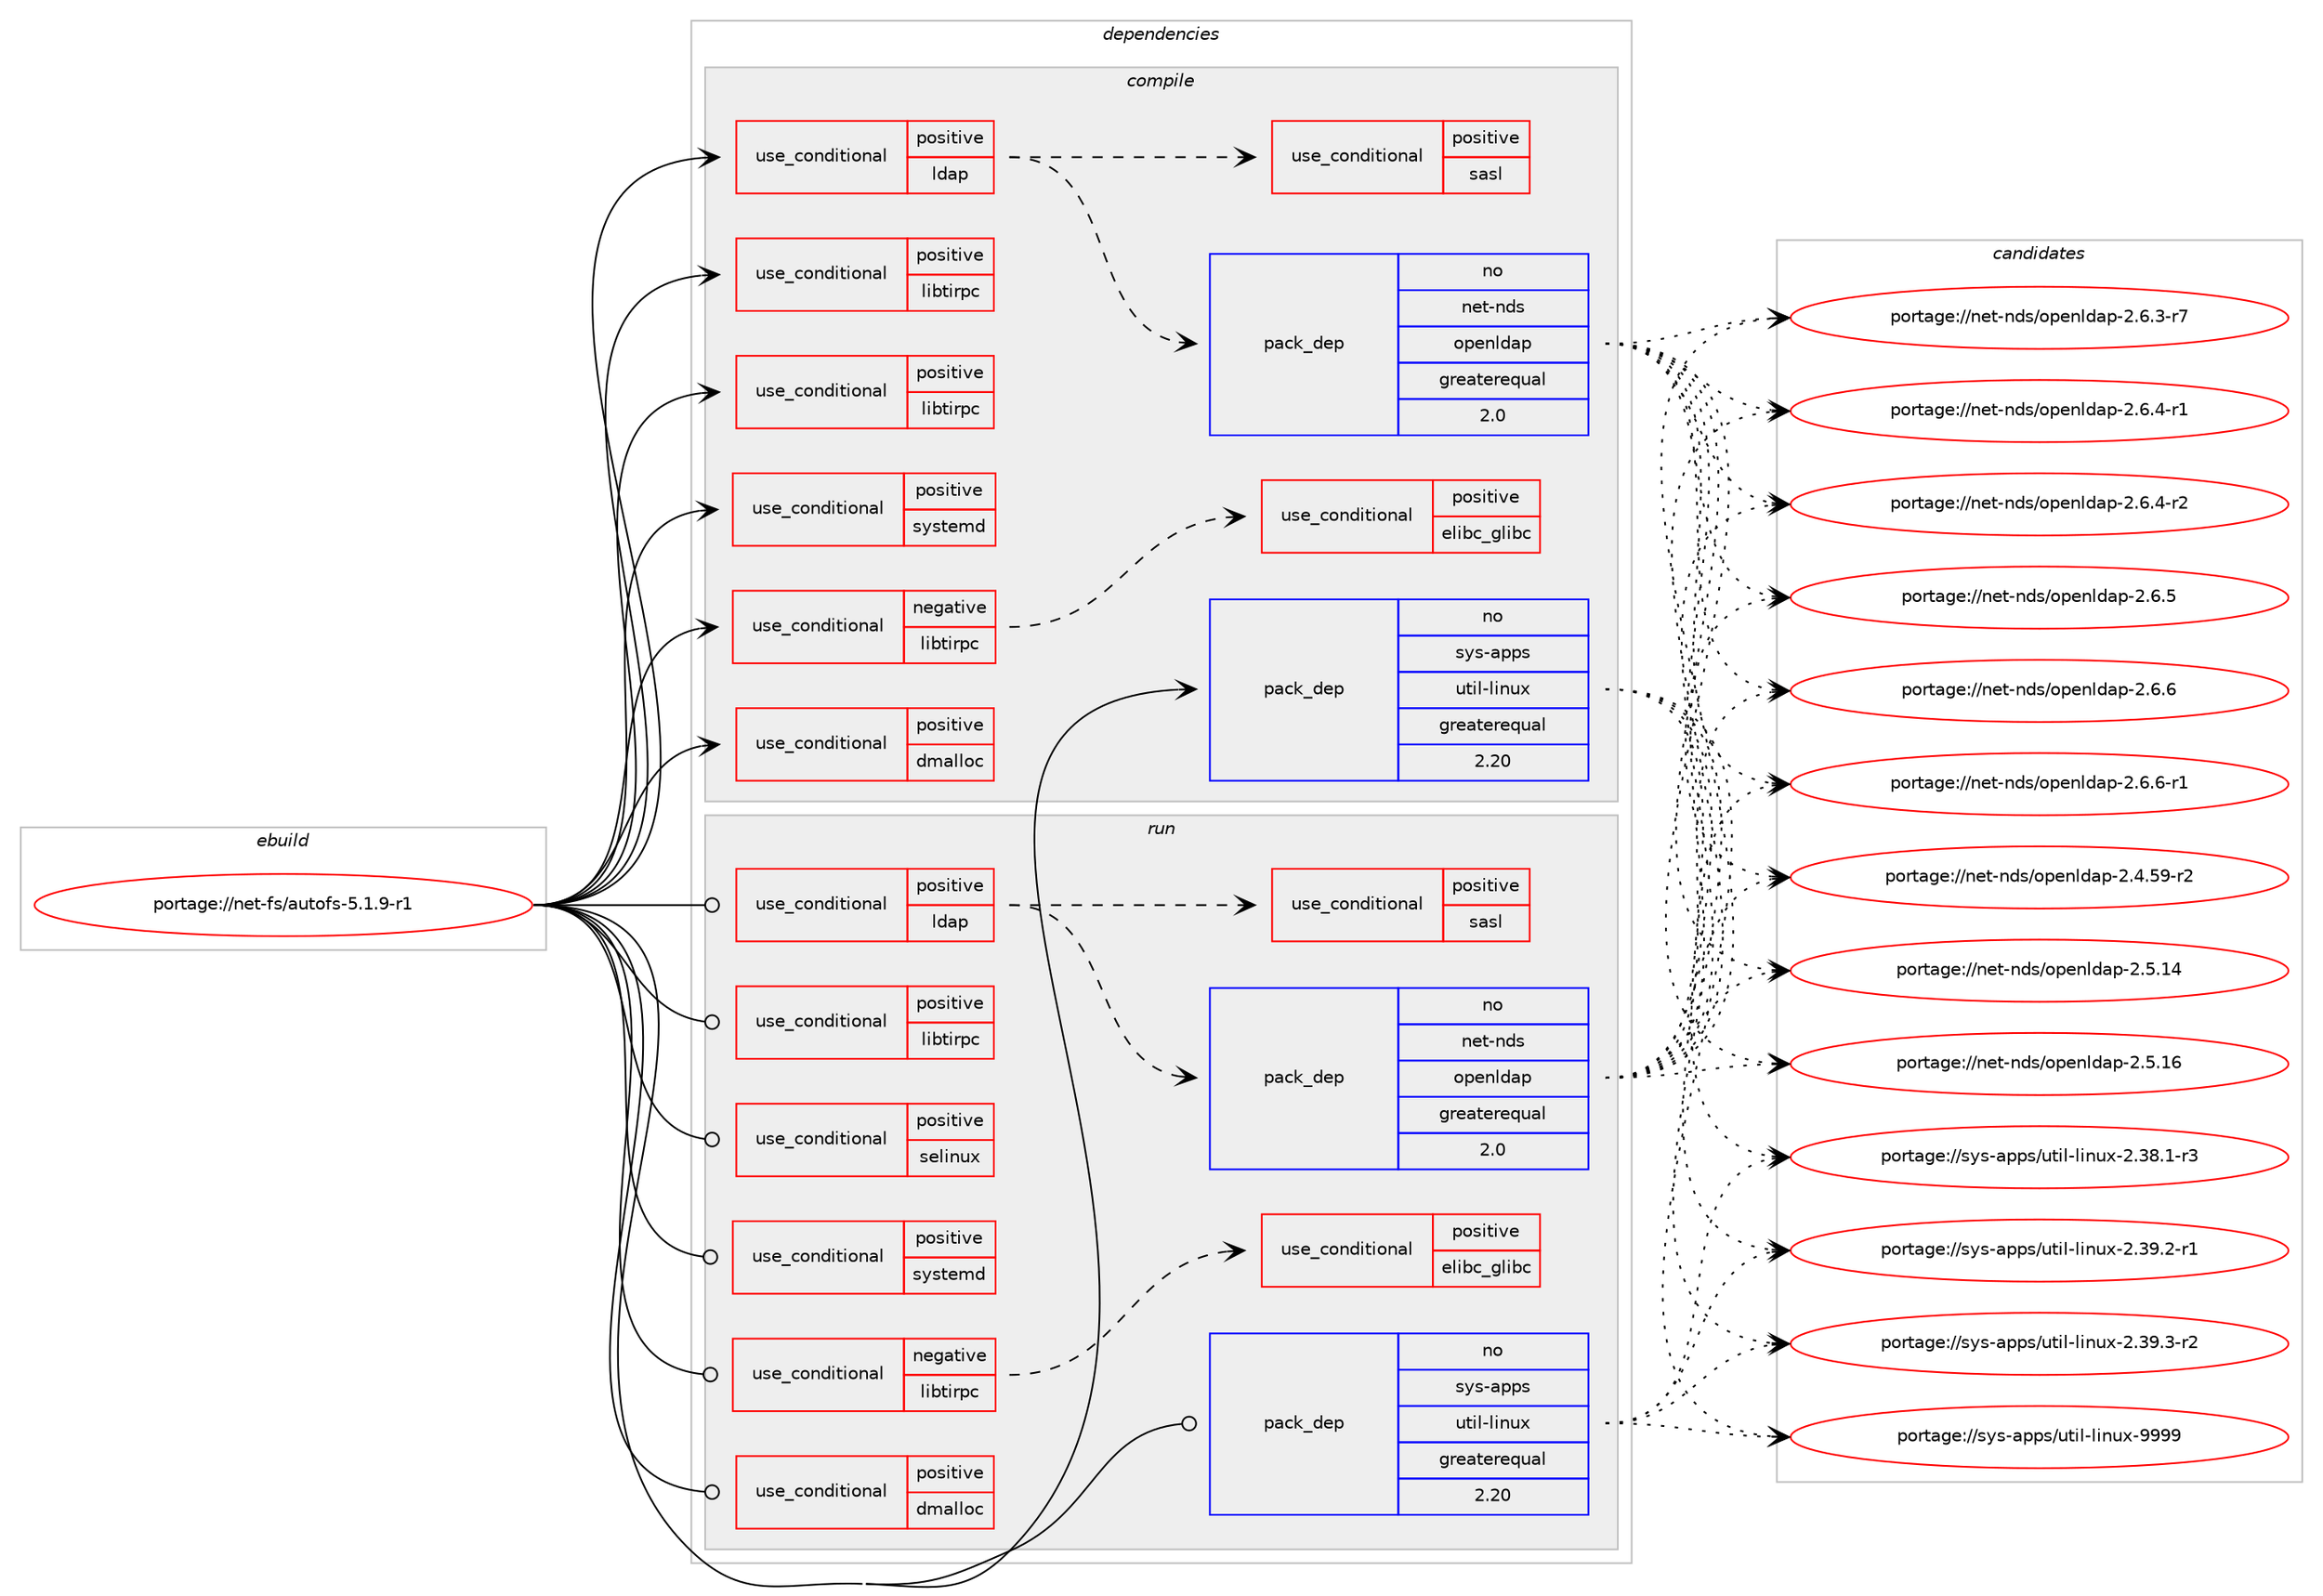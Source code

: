 digraph prolog {

# *************
# Graph options
# *************

newrank=true;
concentrate=true;
compound=true;
graph [rankdir=LR,fontname=Helvetica,fontsize=10,ranksep=1.5];#, ranksep=2.5, nodesep=0.2];
edge  [arrowhead=vee];
node  [fontname=Helvetica,fontsize=10];

# **********
# The ebuild
# **********

subgraph cluster_leftcol {
color=gray;
rank=same;
label=<<i>ebuild</i>>;
id [label="portage://net-fs/autofs-5.1.9-r1", color=red, width=4, href="../net-fs/autofs-5.1.9-r1.svg"];
}

# ****************
# The dependencies
# ****************

subgraph cluster_midcol {
color=gray;
label=<<i>dependencies</i>>;
subgraph cluster_compile {
fillcolor="#eeeeee";
style=filled;
label=<<i>compile</i>>;
subgraph cond1199 {
dependency1513 [label=<<TABLE BORDER="0" CELLBORDER="1" CELLSPACING="0" CELLPADDING="4"><TR><TD ROWSPAN="3" CELLPADDING="10">use_conditional</TD></TR><TR><TD>negative</TD></TR><TR><TD>libtirpc</TD></TR></TABLE>>, shape=none, color=red];
subgraph cond1200 {
dependency1514 [label=<<TABLE BORDER="0" CELLBORDER="1" CELLSPACING="0" CELLPADDING="4"><TR><TD ROWSPAN="3" CELLPADDING="10">use_conditional</TD></TR><TR><TD>positive</TD></TR><TR><TD>elibc_glibc</TD></TR></TABLE>>, shape=none, color=red];
# *** BEGIN UNKNOWN DEPENDENCY TYPE (TODO) ***
# dependency1514 -> package_dependency(portage://net-fs/autofs-5.1.9-r1,install,no,sys-libs,glibc,none,[,,],[],[use(enable(rpc),negative)])
# *** END UNKNOWN DEPENDENCY TYPE (TODO) ***

}
dependency1513:e -> dependency1514:w [weight=20,style="dashed",arrowhead="vee"];
}
id:e -> dependency1513:w [weight=20,style="solid",arrowhead="vee"];
subgraph cond1201 {
dependency1515 [label=<<TABLE BORDER="0" CELLBORDER="1" CELLSPACING="0" CELLPADDING="4"><TR><TD ROWSPAN="3" CELLPADDING="10">use_conditional</TD></TR><TR><TD>positive</TD></TR><TR><TD>dmalloc</TD></TR></TABLE>>, shape=none, color=red];
# *** BEGIN UNKNOWN DEPENDENCY TYPE (TODO) ***
# dependency1515 -> package_dependency(portage://net-fs/autofs-5.1.9-r1,install,no,dev-libs,dmalloc,none,[,,],[],[use(enable(threads),none)])
# *** END UNKNOWN DEPENDENCY TYPE (TODO) ***

}
id:e -> dependency1515:w [weight=20,style="solid",arrowhead="vee"];
subgraph cond1202 {
dependency1516 [label=<<TABLE BORDER="0" CELLBORDER="1" CELLSPACING="0" CELLPADDING="4"><TR><TD ROWSPAN="3" CELLPADDING="10">use_conditional</TD></TR><TR><TD>positive</TD></TR><TR><TD>ldap</TD></TR></TABLE>>, shape=none, color=red];
subgraph pack295 {
dependency1517 [label=<<TABLE BORDER="0" CELLBORDER="1" CELLSPACING="0" CELLPADDING="4" WIDTH="220"><TR><TD ROWSPAN="6" CELLPADDING="30">pack_dep</TD></TR><TR><TD WIDTH="110">no</TD></TR><TR><TD>net-nds</TD></TR><TR><TD>openldap</TD></TR><TR><TD>greaterequal</TD></TR><TR><TD>2.0</TD></TR></TABLE>>, shape=none, color=blue];
}
dependency1516:e -> dependency1517:w [weight=20,style="dashed",arrowhead="vee"];
subgraph cond1203 {
dependency1518 [label=<<TABLE BORDER="0" CELLBORDER="1" CELLSPACING="0" CELLPADDING="4"><TR><TD ROWSPAN="3" CELLPADDING="10">use_conditional</TD></TR><TR><TD>positive</TD></TR><TR><TD>sasl</TD></TR></TABLE>>, shape=none, color=red];
# *** BEGIN UNKNOWN DEPENDENCY TYPE (TODO) ***
# dependency1518 -> package_dependency(portage://net-fs/autofs-5.1.9-r1,install,no,dev-libs,cyrus-sasl,none,[,,],[],[])
# *** END UNKNOWN DEPENDENCY TYPE (TODO) ***

# *** BEGIN UNKNOWN DEPENDENCY TYPE (TODO) ***
# dependency1518 -> package_dependency(portage://net-fs/autofs-5.1.9-r1,install,no,dev-libs,libxml2,none,[,,],[],[])
# *** END UNKNOWN DEPENDENCY TYPE (TODO) ***

# *** BEGIN UNKNOWN DEPENDENCY TYPE (TODO) ***
# dependency1518 -> package_dependency(portage://net-fs/autofs-5.1.9-r1,install,no,virtual,krb5,none,[,,],[],[])
# *** END UNKNOWN DEPENDENCY TYPE (TODO) ***

}
dependency1516:e -> dependency1518:w [weight=20,style="dashed",arrowhead="vee"];
}
id:e -> dependency1516:w [weight=20,style="solid",arrowhead="vee"];
subgraph cond1204 {
dependency1519 [label=<<TABLE BORDER="0" CELLBORDER="1" CELLSPACING="0" CELLPADDING="4"><TR><TD ROWSPAN="3" CELLPADDING="10">use_conditional</TD></TR><TR><TD>positive</TD></TR><TR><TD>libtirpc</TD></TR></TABLE>>, shape=none, color=red];
# *** BEGIN UNKNOWN DEPENDENCY TYPE (TODO) ***
# dependency1519 -> package_dependency(portage://net-fs/autofs-5.1.9-r1,install,no,net-libs,libtirpc,none,[,,],any_same_slot,[])
# *** END UNKNOWN DEPENDENCY TYPE (TODO) ***

}
id:e -> dependency1519:w [weight=20,style="solid",arrowhead="vee"];
subgraph cond1205 {
dependency1520 [label=<<TABLE BORDER="0" CELLBORDER="1" CELLSPACING="0" CELLPADDING="4"><TR><TD ROWSPAN="3" CELLPADDING="10">use_conditional</TD></TR><TR><TD>positive</TD></TR><TR><TD>libtirpc</TD></TR></TABLE>>, shape=none, color=red];
# *** BEGIN UNKNOWN DEPENDENCY TYPE (TODO) ***
# dependency1520 -> package_dependency(portage://net-fs/autofs-5.1.9-r1,install,no,net-libs,rpcsvc-proto,none,[,,],[],[])
# *** END UNKNOWN DEPENDENCY TYPE (TODO) ***

}
id:e -> dependency1520:w [weight=20,style="solid",arrowhead="vee"];
subgraph cond1206 {
dependency1521 [label=<<TABLE BORDER="0" CELLBORDER="1" CELLSPACING="0" CELLPADDING="4"><TR><TD ROWSPAN="3" CELLPADDING="10">use_conditional</TD></TR><TR><TD>positive</TD></TR><TR><TD>systemd</TD></TR></TABLE>>, shape=none, color=red];
# *** BEGIN UNKNOWN DEPENDENCY TYPE (TODO) ***
# dependency1521 -> package_dependency(portage://net-fs/autofs-5.1.9-r1,install,no,sys-apps,systemd,none,[,,],[],[])
# *** END UNKNOWN DEPENDENCY TYPE (TODO) ***

}
id:e -> dependency1521:w [weight=20,style="solid",arrowhead="vee"];
# *** BEGIN UNKNOWN DEPENDENCY TYPE (TODO) ***
# id -> package_dependency(portage://net-fs/autofs-5.1.9-r1,install,no,net-libs,libnsl,none,[,,],any_same_slot,[])
# *** END UNKNOWN DEPENDENCY TYPE (TODO) ***

subgraph pack296 {
dependency1522 [label=<<TABLE BORDER="0" CELLBORDER="1" CELLSPACING="0" CELLPADDING="4" WIDTH="220"><TR><TD ROWSPAN="6" CELLPADDING="30">pack_dep</TD></TR><TR><TD WIDTH="110">no</TD></TR><TR><TD>sys-apps</TD></TR><TR><TD>util-linux</TD></TR><TR><TD>greaterequal</TD></TR><TR><TD>2.20</TD></TR></TABLE>>, shape=none, color=blue];
}
id:e -> dependency1522:w [weight=20,style="solid",arrowhead="vee"];
}
subgraph cluster_compileandrun {
fillcolor="#eeeeee";
style=filled;
label=<<i>compile and run</i>>;
}
subgraph cluster_run {
fillcolor="#eeeeee";
style=filled;
label=<<i>run</i>>;
subgraph cond1207 {
dependency1523 [label=<<TABLE BORDER="0" CELLBORDER="1" CELLSPACING="0" CELLPADDING="4"><TR><TD ROWSPAN="3" CELLPADDING="10">use_conditional</TD></TR><TR><TD>negative</TD></TR><TR><TD>libtirpc</TD></TR></TABLE>>, shape=none, color=red];
subgraph cond1208 {
dependency1524 [label=<<TABLE BORDER="0" CELLBORDER="1" CELLSPACING="0" CELLPADDING="4"><TR><TD ROWSPAN="3" CELLPADDING="10">use_conditional</TD></TR><TR><TD>positive</TD></TR><TR><TD>elibc_glibc</TD></TR></TABLE>>, shape=none, color=red];
# *** BEGIN UNKNOWN DEPENDENCY TYPE (TODO) ***
# dependency1524 -> package_dependency(portage://net-fs/autofs-5.1.9-r1,run,no,sys-libs,glibc,none,[,,],[],[use(enable(rpc),negative)])
# *** END UNKNOWN DEPENDENCY TYPE (TODO) ***

}
dependency1523:e -> dependency1524:w [weight=20,style="dashed",arrowhead="vee"];
}
id:e -> dependency1523:w [weight=20,style="solid",arrowhead="odot"];
subgraph cond1209 {
dependency1525 [label=<<TABLE BORDER="0" CELLBORDER="1" CELLSPACING="0" CELLPADDING="4"><TR><TD ROWSPAN="3" CELLPADDING="10">use_conditional</TD></TR><TR><TD>positive</TD></TR><TR><TD>dmalloc</TD></TR></TABLE>>, shape=none, color=red];
# *** BEGIN UNKNOWN DEPENDENCY TYPE (TODO) ***
# dependency1525 -> package_dependency(portage://net-fs/autofs-5.1.9-r1,run,no,dev-libs,dmalloc,none,[,,],[],[use(enable(threads),none)])
# *** END UNKNOWN DEPENDENCY TYPE (TODO) ***

}
id:e -> dependency1525:w [weight=20,style="solid",arrowhead="odot"];
subgraph cond1210 {
dependency1526 [label=<<TABLE BORDER="0" CELLBORDER="1" CELLSPACING="0" CELLPADDING="4"><TR><TD ROWSPAN="3" CELLPADDING="10">use_conditional</TD></TR><TR><TD>positive</TD></TR><TR><TD>ldap</TD></TR></TABLE>>, shape=none, color=red];
subgraph pack297 {
dependency1527 [label=<<TABLE BORDER="0" CELLBORDER="1" CELLSPACING="0" CELLPADDING="4" WIDTH="220"><TR><TD ROWSPAN="6" CELLPADDING="30">pack_dep</TD></TR><TR><TD WIDTH="110">no</TD></TR><TR><TD>net-nds</TD></TR><TR><TD>openldap</TD></TR><TR><TD>greaterequal</TD></TR><TR><TD>2.0</TD></TR></TABLE>>, shape=none, color=blue];
}
dependency1526:e -> dependency1527:w [weight=20,style="dashed",arrowhead="vee"];
subgraph cond1211 {
dependency1528 [label=<<TABLE BORDER="0" CELLBORDER="1" CELLSPACING="0" CELLPADDING="4"><TR><TD ROWSPAN="3" CELLPADDING="10">use_conditional</TD></TR><TR><TD>positive</TD></TR><TR><TD>sasl</TD></TR></TABLE>>, shape=none, color=red];
# *** BEGIN UNKNOWN DEPENDENCY TYPE (TODO) ***
# dependency1528 -> package_dependency(portage://net-fs/autofs-5.1.9-r1,run,no,dev-libs,cyrus-sasl,none,[,,],[],[])
# *** END UNKNOWN DEPENDENCY TYPE (TODO) ***

# *** BEGIN UNKNOWN DEPENDENCY TYPE (TODO) ***
# dependency1528 -> package_dependency(portage://net-fs/autofs-5.1.9-r1,run,no,dev-libs,libxml2,none,[,,],[],[])
# *** END UNKNOWN DEPENDENCY TYPE (TODO) ***

# *** BEGIN UNKNOWN DEPENDENCY TYPE (TODO) ***
# dependency1528 -> package_dependency(portage://net-fs/autofs-5.1.9-r1,run,no,virtual,krb5,none,[,,],[],[])
# *** END UNKNOWN DEPENDENCY TYPE (TODO) ***

}
dependency1526:e -> dependency1528:w [weight=20,style="dashed",arrowhead="vee"];
}
id:e -> dependency1526:w [weight=20,style="solid",arrowhead="odot"];
subgraph cond1212 {
dependency1529 [label=<<TABLE BORDER="0" CELLBORDER="1" CELLSPACING="0" CELLPADDING="4"><TR><TD ROWSPAN="3" CELLPADDING="10">use_conditional</TD></TR><TR><TD>positive</TD></TR><TR><TD>libtirpc</TD></TR></TABLE>>, shape=none, color=red];
# *** BEGIN UNKNOWN DEPENDENCY TYPE (TODO) ***
# dependency1529 -> package_dependency(portage://net-fs/autofs-5.1.9-r1,run,no,net-libs,libtirpc,none,[,,],any_same_slot,[])
# *** END UNKNOWN DEPENDENCY TYPE (TODO) ***

}
id:e -> dependency1529:w [weight=20,style="solid",arrowhead="odot"];
subgraph cond1213 {
dependency1530 [label=<<TABLE BORDER="0" CELLBORDER="1" CELLSPACING="0" CELLPADDING="4"><TR><TD ROWSPAN="3" CELLPADDING="10">use_conditional</TD></TR><TR><TD>positive</TD></TR><TR><TD>selinux</TD></TR></TABLE>>, shape=none, color=red];
# *** BEGIN UNKNOWN DEPENDENCY TYPE (TODO) ***
# dependency1530 -> package_dependency(portage://net-fs/autofs-5.1.9-r1,run,no,sec-policy,selinux-automount,none,[,,],[],[])
# *** END UNKNOWN DEPENDENCY TYPE (TODO) ***

}
id:e -> dependency1530:w [weight=20,style="solid",arrowhead="odot"];
subgraph cond1214 {
dependency1531 [label=<<TABLE BORDER="0" CELLBORDER="1" CELLSPACING="0" CELLPADDING="4"><TR><TD ROWSPAN="3" CELLPADDING="10">use_conditional</TD></TR><TR><TD>positive</TD></TR><TR><TD>systemd</TD></TR></TABLE>>, shape=none, color=red];
# *** BEGIN UNKNOWN DEPENDENCY TYPE (TODO) ***
# dependency1531 -> package_dependency(portage://net-fs/autofs-5.1.9-r1,run,no,sys-apps,systemd,none,[,,],[],[])
# *** END UNKNOWN DEPENDENCY TYPE (TODO) ***

}
id:e -> dependency1531:w [weight=20,style="solid",arrowhead="odot"];
# *** BEGIN UNKNOWN DEPENDENCY TYPE (TODO) ***
# id -> package_dependency(portage://net-fs/autofs-5.1.9-r1,run,no,net-libs,libnsl,none,[,,],any_same_slot,[])
# *** END UNKNOWN DEPENDENCY TYPE (TODO) ***

subgraph pack298 {
dependency1532 [label=<<TABLE BORDER="0" CELLBORDER="1" CELLSPACING="0" CELLPADDING="4" WIDTH="220"><TR><TD ROWSPAN="6" CELLPADDING="30">pack_dep</TD></TR><TR><TD WIDTH="110">no</TD></TR><TR><TD>sys-apps</TD></TR><TR><TD>util-linux</TD></TR><TR><TD>greaterequal</TD></TR><TR><TD>2.20</TD></TR></TABLE>>, shape=none, color=blue];
}
id:e -> dependency1532:w [weight=20,style="solid",arrowhead="odot"];
}
}

# **************
# The candidates
# **************

subgraph cluster_choices {
rank=same;
color=gray;
label=<<i>candidates</i>>;

subgraph choice295 {
color=black;
nodesep=1;
choice110101116451101001154711111210111010810097112455046524653574511450 [label="portage://net-nds/openldap-2.4.59-r2", color=red, width=4,href="../net-nds/openldap-2.4.59-r2.svg"];
choice11010111645110100115471111121011101081009711245504653464952 [label="portage://net-nds/openldap-2.5.14", color=red, width=4,href="../net-nds/openldap-2.5.14.svg"];
choice11010111645110100115471111121011101081009711245504653464954 [label="portage://net-nds/openldap-2.5.16", color=red, width=4,href="../net-nds/openldap-2.5.16.svg"];
choice1101011164511010011547111112101110108100971124550465446514511455 [label="portage://net-nds/openldap-2.6.3-r7", color=red, width=4,href="../net-nds/openldap-2.6.3-r7.svg"];
choice1101011164511010011547111112101110108100971124550465446524511449 [label="portage://net-nds/openldap-2.6.4-r1", color=red, width=4,href="../net-nds/openldap-2.6.4-r1.svg"];
choice1101011164511010011547111112101110108100971124550465446524511450 [label="portage://net-nds/openldap-2.6.4-r2", color=red, width=4,href="../net-nds/openldap-2.6.4-r2.svg"];
choice110101116451101001154711111210111010810097112455046544653 [label="portage://net-nds/openldap-2.6.5", color=red, width=4,href="../net-nds/openldap-2.6.5.svg"];
choice110101116451101001154711111210111010810097112455046544654 [label="portage://net-nds/openldap-2.6.6", color=red, width=4,href="../net-nds/openldap-2.6.6.svg"];
choice1101011164511010011547111112101110108100971124550465446544511449 [label="portage://net-nds/openldap-2.6.6-r1", color=red, width=4,href="../net-nds/openldap-2.6.6-r1.svg"];
dependency1517:e -> choice110101116451101001154711111210111010810097112455046524653574511450:w [style=dotted,weight="100"];
dependency1517:e -> choice11010111645110100115471111121011101081009711245504653464952:w [style=dotted,weight="100"];
dependency1517:e -> choice11010111645110100115471111121011101081009711245504653464954:w [style=dotted,weight="100"];
dependency1517:e -> choice1101011164511010011547111112101110108100971124550465446514511455:w [style=dotted,weight="100"];
dependency1517:e -> choice1101011164511010011547111112101110108100971124550465446524511449:w [style=dotted,weight="100"];
dependency1517:e -> choice1101011164511010011547111112101110108100971124550465446524511450:w [style=dotted,weight="100"];
dependency1517:e -> choice110101116451101001154711111210111010810097112455046544653:w [style=dotted,weight="100"];
dependency1517:e -> choice110101116451101001154711111210111010810097112455046544654:w [style=dotted,weight="100"];
dependency1517:e -> choice1101011164511010011547111112101110108100971124550465446544511449:w [style=dotted,weight="100"];
}
subgraph choice296 {
color=black;
nodesep=1;
choice11512111545971121121154711711610510845108105110117120455046515646494511451 [label="portage://sys-apps/util-linux-2.38.1-r3", color=red, width=4,href="../sys-apps/util-linux-2.38.1-r3.svg"];
choice11512111545971121121154711711610510845108105110117120455046515746504511449 [label="portage://sys-apps/util-linux-2.39.2-r1", color=red, width=4,href="../sys-apps/util-linux-2.39.2-r1.svg"];
choice11512111545971121121154711711610510845108105110117120455046515746514511450 [label="portage://sys-apps/util-linux-2.39.3-r2", color=red, width=4,href="../sys-apps/util-linux-2.39.3-r2.svg"];
choice115121115459711211211547117116105108451081051101171204557575757 [label="portage://sys-apps/util-linux-9999", color=red, width=4,href="../sys-apps/util-linux-9999.svg"];
dependency1522:e -> choice11512111545971121121154711711610510845108105110117120455046515646494511451:w [style=dotted,weight="100"];
dependency1522:e -> choice11512111545971121121154711711610510845108105110117120455046515746504511449:w [style=dotted,weight="100"];
dependency1522:e -> choice11512111545971121121154711711610510845108105110117120455046515746514511450:w [style=dotted,weight="100"];
dependency1522:e -> choice115121115459711211211547117116105108451081051101171204557575757:w [style=dotted,weight="100"];
}
subgraph choice297 {
color=black;
nodesep=1;
choice110101116451101001154711111210111010810097112455046524653574511450 [label="portage://net-nds/openldap-2.4.59-r2", color=red, width=4,href="../net-nds/openldap-2.4.59-r2.svg"];
choice11010111645110100115471111121011101081009711245504653464952 [label="portage://net-nds/openldap-2.5.14", color=red, width=4,href="../net-nds/openldap-2.5.14.svg"];
choice11010111645110100115471111121011101081009711245504653464954 [label="portage://net-nds/openldap-2.5.16", color=red, width=4,href="../net-nds/openldap-2.5.16.svg"];
choice1101011164511010011547111112101110108100971124550465446514511455 [label="portage://net-nds/openldap-2.6.3-r7", color=red, width=4,href="../net-nds/openldap-2.6.3-r7.svg"];
choice1101011164511010011547111112101110108100971124550465446524511449 [label="portage://net-nds/openldap-2.6.4-r1", color=red, width=4,href="../net-nds/openldap-2.6.4-r1.svg"];
choice1101011164511010011547111112101110108100971124550465446524511450 [label="portage://net-nds/openldap-2.6.4-r2", color=red, width=4,href="../net-nds/openldap-2.6.4-r2.svg"];
choice110101116451101001154711111210111010810097112455046544653 [label="portage://net-nds/openldap-2.6.5", color=red, width=4,href="../net-nds/openldap-2.6.5.svg"];
choice110101116451101001154711111210111010810097112455046544654 [label="portage://net-nds/openldap-2.6.6", color=red, width=4,href="../net-nds/openldap-2.6.6.svg"];
choice1101011164511010011547111112101110108100971124550465446544511449 [label="portage://net-nds/openldap-2.6.6-r1", color=red, width=4,href="../net-nds/openldap-2.6.6-r1.svg"];
dependency1527:e -> choice110101116451101001154711111210111010810097112455046524653574511450:w [style=dotted,weight="100"];
dependency1527:e -> choice11010111645110100115471111121011101081009711245504653464952:w [style=dotted,weight="100"];
dependency1527:e -> choice11010111645110100115471111121011101081009711245504653464954:w [style=dotted,weight="100"];
dependency1527:e -> choice1101011164511010011547111112101110108100971124550465446514511455:w [style=dotted,weight="100"];
dependency1527:e -> choice1101011164511010011547111112101110108100971124550465446524511449:w [style=dotted,weight="100"];
dependency1527:e -> choice1101011164511010011547111112101110108100971124550465446524511450:w [style=dotted,weight="100"];
dependency1527:e -> choice110101116451101001154711111210111010810097112455046544653:w [style=dotted,weight="100"];
dependency1527:e -> choice110101116451101001154711111210111010810097112455046544654:w [style=dotted,weight="100"];
dependency1527:e -> choice1101011164511010011547111112101110108100971124550465446544511449:w [style=dotted,weight="100"];
}
subgraph choice298 {
color=black;
nodesep=1;
choice11512111545971121121154711711610510845108105110117120455046515646494511451 [label="portage://sys-apps/util-linux-2.38.1-r3", color=red, width=4,href="../sys-apps/util-linux-2.38.1-r3.svg"];
choice11512111545971121121154711711610510845108105110117120455046515746504511449 [label="portage://sys-apps/util-linux-2.39.2-r1", color=red, width=4,href="../sys-apps/util-linux-2.39.2-r1.svg"];
choice11512111545971121121154711711610510845108105110117120455046515746514511450 [label="portage://sys-apps/util-linux-2.39.3-r2", color=red, width=4,href="../sys-apps/util-linux-2.39.3-r2.svg"];
choice115121115459711211211547117116105108451081051101171204557575757 [label="portage://sys-apps/util-linux-9999", color=red, width=4,href="../sys-apps/util-linux-9999.svg"];
dependency1532:e -> choice11512111545971121121154711711610510845108105110117120455046515646494511451:w [style=dotted,weight="100"];
dependency1532:e -> choice11512111545971121121154711711610510845108105110117120455046515746504511449:w [style=dotted,weight="100"];
dependency1532:e -> choice11512111545971121121154711711610510845108105110117120455046515746514511450:w [style=dotted,weight="100"];
dependency1532:e -> choice115121115459711211211547117116105108451081051101171204557575757:w [style=dotted,weight="100"];
}
}

}
